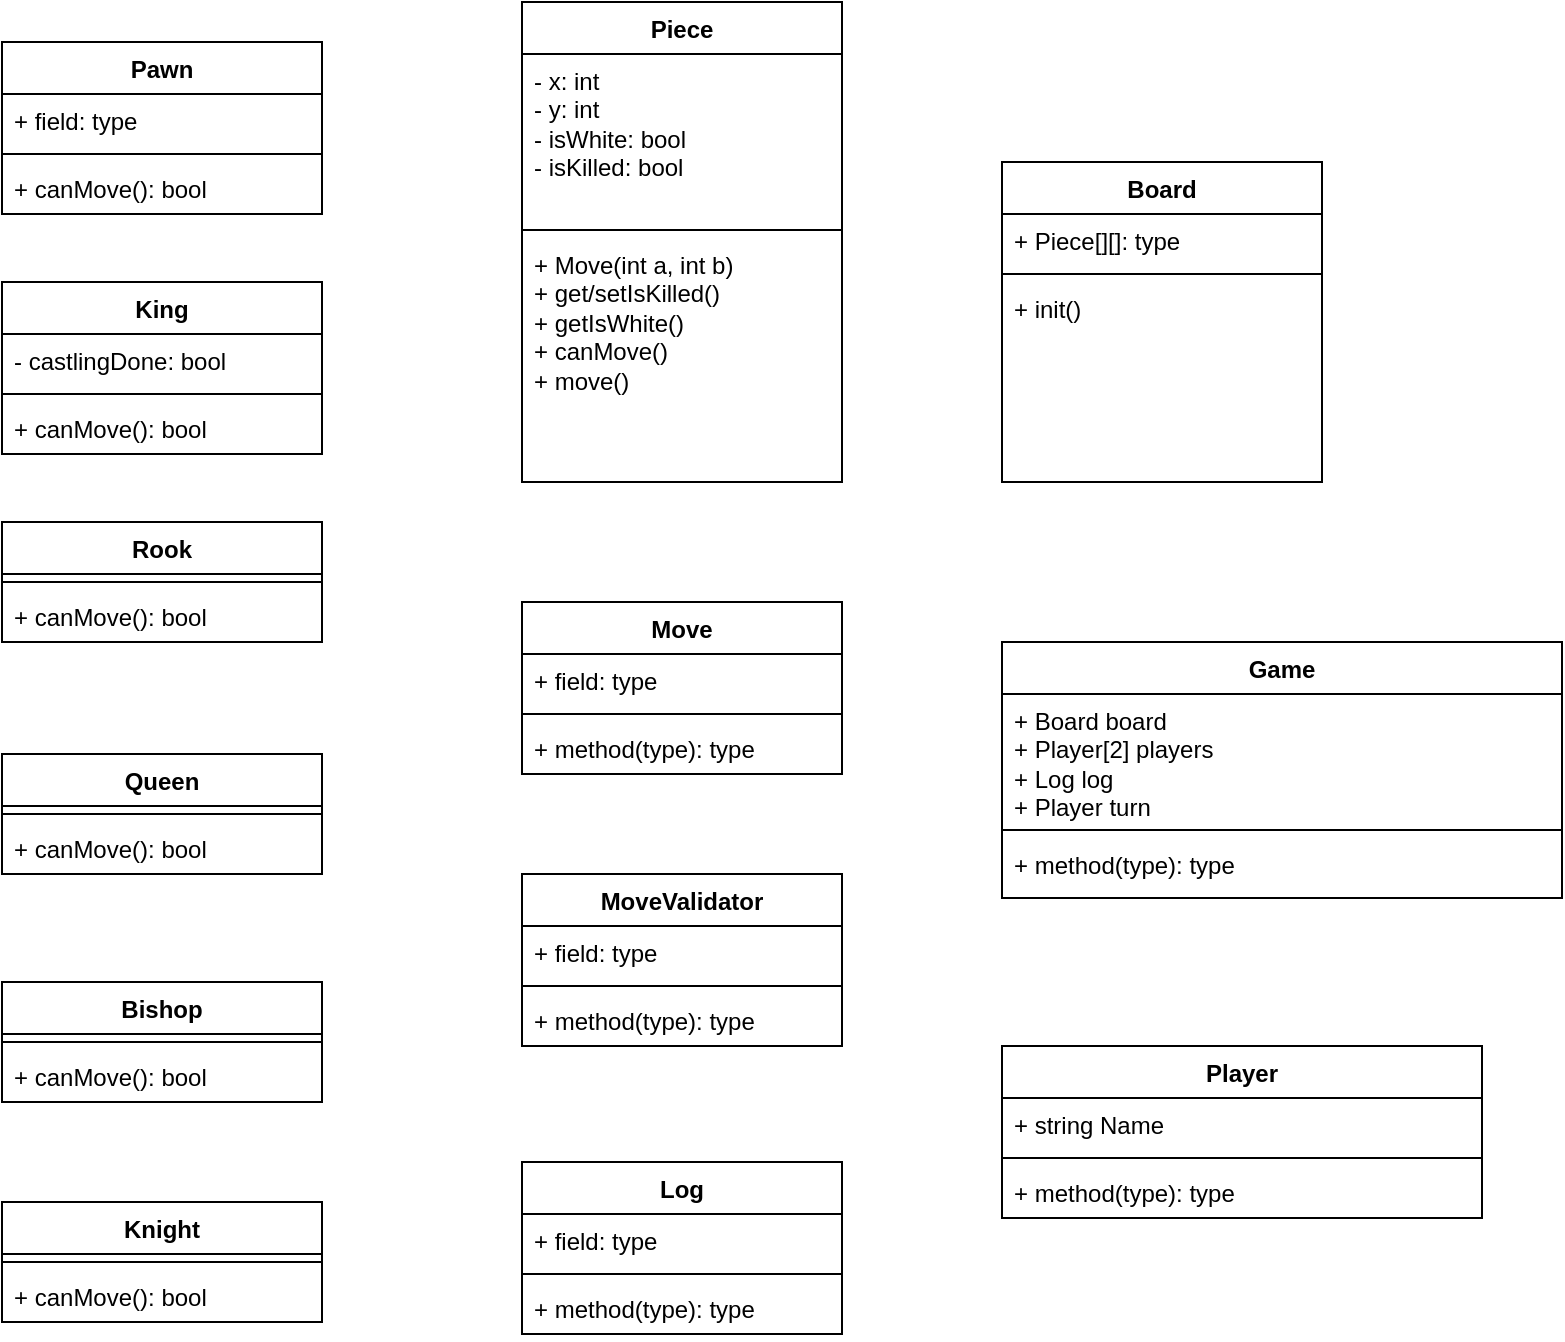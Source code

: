 <mxfile version="21.6.2" type="device">
  <diagram name="Page-1" id="8jrQmjn-Jk4wToHBftCA">
    <mxGraphModel dx="1194" dy="807" grid="1" gridSize="10" guides="1" tooltips="1" connect="1" arrows="1" fold="1" page="1" pageScale="1" pageWidth="850" pageHeight="1100" math="0" shadow="0">
      <root>
        <mxCell id="0" />
        <mxCell id="1" parent="0" />
        <mxCell id="JMU1LwDsHNLU0AJ-qF2g-2" value="Piece" style="swimlane;fontStyle=1;align=center;verticalAlign=top;childLayout=stackLayout;horizontal=1;startSize=26;horizontalStack=0;resizeParent=1;resizeParentMax=0;resizeLast=0;collapsible=1;marginBottom=0;whiteSpace=wrap;html=1;" vertex="1" parent="1">
          <mxGeometry x="320" y="40" width="160" height="240" as="geometry" />
        </mxCell>
        <mxCell id="JMU1LwDsHNLU0AJ-qF2g-3" value="- x: int&lt;br&gt;- y: int&lt;br&gt;- isWhite: bool&lt;br&gt;- isKilled: bool&amp;nbsp;" style="text;strokeColor=none;fillColor=none;align=left;verticalAlign=top;spacingLeft=4;spacingRight=4;overflow=hidden;rotatable=0;points=[[0,0.5],[1,0.5]];portConstraint=eastwest;whiteSpace=wrap;html=1;" vertex="1" parent="JMU1LwDsHNLU0AJ-qF2g-2">
          <mxGeometry y="26" width="160" height="84" as="geometry" />
        </mxCell>
        <mxCell id="JMU1LwDsHNLU0AJ-qF2g-4" value="" style="line;strokeWidth=1;fillColor=none;align=left;verticalAlign=middle;spacingTop=-1;spacingLeft=3;spacingRight=3;rotatable=0;labelPosition=right;points=[];portConstraint=eastwest;strokeColor=inherit;" vertex="1" parent="JMU1LwDsHNLU0AJ-qF2g-2">
          <mxGeometry y="110" width="160" height="8" as="geometry" />
        </mxCell>
        <mxCell id="JMU1LwDsHNLU0AJ-qF2g-5" value="+ Move(int a, int b)&lt;br&gt;+ get/setIsKilled()&lt;br&gt;+ getIsWhite()&lt;br&gt;+ canMove()&lt;br&gt;+ move()" style="text;strokeColor=none;fillColor=none;align=left;verticalAlign=top;spacingLeft=4;spacingRight=4;overflow=hidden;rotatable=0;points=[[0,0.5],[1,0.5]];portConstraint=eastwest;whiteSpace=wrap;html=1;" vertex="1" parent="JMU1LwDsHNLU0AJ-qF2g-2">
          <mxGeometry y="118" width="160" height="122" as="geometry" />
        </mxCell>
        <mxCell id="JMU1LwDsHNLU0AJ-qF2g-6" value="Board" style="swimlane;fontStyle=1;align=center;verticalAlign=top;childLayout=stackLayout;horizontal=1;startSize=26;horizontalStack=0;resizeParent=1;resizeParentMax=0;resizeLast=0;collapsible=1;marginBottom=0;whiteSpace=wrap;html=1;" vertex="1" parent="1">
          <mxGeometry x="560" y="120" width="160" height="160" as="geometry" />
        </mxCell>
        <mxCell id="JMU1LwDsHNLU0AJ-qF2g-7" value="+ Piece[][]: type" style="text;strokeColor=none;fillColor=none;align=left;verticalAlign=top;spacingLeft=4;spacingRight=4;overflow=hidden;rotatable=0;points=[[0,0.5],[1,0.5]];portConstraint=eastwest;whiteSpace=wrap;html=1;" vertex="1" parent="JMU1LwDsHNLU0AJ-qF2g-6">
          <mxGeometry y="26" width="160" height="26" as="geometry" />
        </mxCell>
        <mxCell id="JMU1LwDsHNLU0AJ-qF2g-8" value="" style="line;strokeWidth=1;fillColor=none;align=left;verticalAlign=middle;spacingTop=-1;spacingLeft=3;spacingRight=3;rotatable=0;labelPosition=right;points=[];portConstraint=eastwest;strokeColor=inherit;" vertex="1" parent="JMU1LwDsHNLU0AJ-qF2g-6">
          <mxGeometry y="52" width="160" height="8" as="geometry" />
        </mxCell>
        <mxCell id="JMU1LwDsHNLU0AJ-qF2g-9" value="+ init()" style="text;strokeColor=none;fillColor=none;align=left;verticalAlign=top;spacingLeft=4;spacingRight=4;overflow=hidden;rotatable=0;points=[[0,0.5],[1,0.5]];portConstraint=eastwest;whiteSpace=wrap;html=1;" vertex="1" parent="JMU1LwDsHNLU0AJ-qF2g-6">
          <mxGeometry y="60" width="160" height="100" as="geometry" />
        </mxCell>
        <mxCell id="JMU1LwDsHNLU0AJ-qF2g-10" value="Game" style="swimlane;fontStyle=1;align=center;verticalAlign=top;childLayout=stackLayout;horizontal=1;startSize=26;horizontalStack=0;resizeParent=1;resizeParentMax=0;resizeLast=0;collapsible=1;marginBottom=0;whiteSpace=wrap;html=1;" vertex="1" parent="1">
          <mxGeometry x="560" y="360" width="280" height="128" as="geometry" />
        </mxCell>
        <mxCell id="JMU1LwDsHNLU0AJ-qF2g-11" value="+ Board board&lt;br&gt;+ Player[2] players&lt;br&gt;+ Log log&lt;br&gt;+ Player turn" style="text;strokeColor=none;fillColor=none;align=left;verticalAlign=top;spacingLeft=4;spacingRight=4;overflow=hidden;rotatable=0;points=[[0,0.5],[1,0.5]];portConstraint=eastwest;whiteSpace=wrap;html=1;" vertex="1" parent="JMU1LwDsHNLU0AJ-qF2g-10">
          <mxGeometry y="26" width="280" height="64" as="geometry" />
        </mxCell>
        <mxCell id="JMU1LwDsHNLU0AJ-qF2g-12" value="" style="line;strokeWidth=1;fillColor=none;align=left;verticalAlign=middle;spacingTop=-1;spacingLeft=3;spacingRight=3;rotatable=0;labelPosition=right;points=[];portConstraint=eastwest;strokeColor=inherit;" vertex="1" parent="JMU1LwDsHNLU0AJ-qF2g-10">
          <mxGeometry y="90" width="280" height="8" as="geometry" />
        </mxCell>
        <mxCell id="JMU1LwDsHNLU0AJ-qF2g-13" value="+ method(type): type" style="text;strokeColor=none;fillColor=none;align=left;verticalAlign=top;spacingLeft=4;spacingRight=4;overflow=hidden;rotatable=0;points=[[0,0.5],[1,0.5]];portConstraint=eastwest;whiteSpace=wrap;html=1;" vertex="1" parent="JMU1LwDsHNLU0AJ-qF2g-10">
          <mxGeometry y="98" width="280" height="30" as="geometry" />
        </mxCell>
        <mxCell id="JMU1LwDsHNLU0AJ-qF2g-18" value="King" style="swimlane;fontStyle=1;align=center;verticalAlign=top;childLayout=stackLayout;horizontal=1;startSize=26;horizontalStack=0;resizeParent=1;resizeParentMax=0;resizeLast=0;collapsible=1;marginBottom=0;whiteSpace=wrap;html=1;" vertex="1" parent="1">
          <mxGeometry x="60" y="180" width="160" height="86" as="geometry" />
        </mxCell>
        <mxCell id="JMU1LwDsHNLU0AJ-qF2g-19" value="- castlingDone: bool" style="text;strokeColor=none;fillColor=none;align=left;verticalAlign=top;spacingLeft=4;spacingRight=4;overflow=hidden;rotatable=0;points=[[0,0.5],[1,0.5]];portConstraint=eastwest;whiteSpace=wrap;html=1;" vertex="1" parent="JMU1LwDsHNLU0AJ-qF2g-18">
          <mxGeometry y="26" width="160" height="26" as="geometry" />
        </mxCell>
        <mxCell id="JMU1LwDsHNLU0AJ-qF2g-20" value="" style="line;strokeWidth=1;fillColor=none;align=left;verticalAlign=middle;spacingTop=-1;spacingLeft=3;spacingRight=3;rotatable=0;labelPosition=right;points=[];portConstraint=eastwest;strokeColor=inherit;" vertex="1" parent="JMU1LwDsHNLU0AJ-qF2g-18">
          <mxGeometry y="52" width="160" height="8" as="geometry" />
        </mxCell>
        <mxCell id="JMU1LwDsHNLU0AJ-qF2g-21" value="+ canMove(): bool" style="text;strokeColor=none;fillColor=none;align=left;verticalAlign=top;spacingLeft=4;spacingRight=4;overflow=hidden;rotatable=0;points=[[0,0.5],[1,0.5]];portConstraint=eastwest;whiteSpace=wrap;html=1;" vertex="1" parent="JMU1LwDsHNLU0AJ-qF2g-18">
          <mxGeometry y="60" width="160" height="26" as="geometry" />
        </mxCell>
        <mxCell id="JMU1LwDsHNLU0AJ-qF2g-25" value="Pawn" style="swimlane;fontStyle=1;align=center;verticalAlign=top;childLayout=stackLayout;horizontal=1;startSize=26;horizontalStack=0;resizeParent=1;resizeParentMax=0;resizeLast=0;collapsible=1;marginBottom=0;whiteSpace=wrap;html=1;" vertex="1" parent="1">
          <mxGeometry x="60" y="60" width="160" height="86" as="geometry" />
        </mxCell>
        <mxCell id="JMU1LwDsHNLU0AJ-qF2g-26" value="+ field: type" style="text;strokeColor=none;fillColor=none;align=left;verticalAlign=top;spacingLeft=4;spacingRight=4;overflow=hidden;rotatable=0;points=[[0,0.5],[1,0.5]];portConstraint=eastwest;whiteSpace=wrap;html=1;" vertex="1" parent="JMU1LwDsHNLU0AJ-qF2g-25">
          <mxGeometry y="26" width="160" height="26" as="geometry" />
        </mxCell>
        <mxCell id="JMU1LwDsHNLU0AJ-qF2g-27" value="" style="line;strokeWidth=1;fillColor=none;align=left;verticalAlign=middle;spacingTop=-1;spacingLeft=3;spacingRight=3;rotatable=0;labelPosition=right;points=[];portConstraint=eastwest;strokeColor=inherit;" vertex="1" parent="JMU1LwDsHNLU0AJ-qF2g-25">
          <mxGeometry y="52" width="160" height="8" as="geometry" />
        </mxCell>
        <mxCell id="JMU1LwDsHNLU0AJ-qF2g-28" value="+ canMove(): bool" style="text;strokeColor=none;fillColor=none;align=left;verticalAlign=top;spacingLeft=4;spacingRight=4;overflow=hidden;rotatable=0;points=[[0,0.5],[1,0.5]];portConstraint=eastwest;whiteSpace=wrap;html=1;" vertex="1" parent="JMU1LwDsHNLU0AJ-qF2g-25">
          <mxGeometry y="60" width="160" height="26" as="geometry" />
        </mxCell>
        <mxCell id="JMU1LwDsHNLU0AJ-qF2g-29" value="Player" style="swimlane;fontStyle=1;align=center;verticalAlign=top;childLayout=stackLayout;horizontal=1;startSize=26;horizontalStack=0;resizeParent=1;resizeParentMax=0;resizeLast=0;collapsible=1;marginBottom=0;whiteSpace=wrap;html=1;" vertex="1" parent="1">
          <mxGeometry x="560" y="562" width="240" height="86" as="geometry" />
        </mxCell>
        <mxCell id="JMU1LwDsHNLU0AJ-qF2g-30" value="+ string Name" style="text;strokeColor=none;fillColor=none;align=left;verticalAlign=top;spacingLeft=4;spacingRight=4;overflow=hidden;rotatable=0;points=[[0,0.5],[1,0.5]];portConstraint=eastwest;whiteSpace=wrap;html=1;" vertex="1" parent="JMU1LwDsHNLU0AJ-qF2g-29">
          <mxGeometry y="26" width="240" height="26" as="geometry" />
        </mxCell>
        <mxCell id="JMU1LwDsHNLU0AJ-qF2g-31" value="" style="line;strokeWidth=1;fillColor=none;align=left;verticalAlign=middle;spacingTop=-1;spacingLeft=3;spacingRight=3;rotatable=0;labelPosition=right;points=[];portConstraint=eastwest;strokeColor=inherit;" vertex="1" parent="JMU1LwDsHNLU0AJ-qF2g-29">
          <mxGeometry y="52" width="240" height="8" as="geometry" />
        </mxCell>
        <mxCell id="JMU1LwDsHNLU0AJ-qF2g-32" value="+ method(type): type" style="text;strokeColor=none;fillColor=none;align=left;verticalAlign=top;spacingLeft=4;spacingRight=4;overflow=hidden;rotatable=0;points=[[0,0.5],[1,0.5]];portConstraint=eastwest;whiteSpace=wrap;html=1;" vertex="1" parent="JMU1LwDsHNLU0AJ-qF2g-29">
          <mxGeometry y="60" width="240" height="26" as="geometry" />
        </mxCell>
        <mxCell id="JMU1LwDsHNLU0AJ-qF2g-33" value="Move" style="swimlane;fontStyle=1;align=center;verticalAlign=top;childLayout=stackLayout;horizontal=1;startSize=26;horizontalStack=0;resizeParent=1;resizeParentMax=0;resizeLast=0;collapsible=1;marginBottom=0;whiteSpace=wrap;html=1;" vertex="1" parent="1">
          <mxGeometry x="320" y="340" width="160" height="86" as="geometry" />
        </mxCell>
        <mxCell id="JMU1LwDsHNLU0AJ-qF2g-34" value="+ field: type" style="text;strokeColor=none;fillColor=none;align=left;verticalAlign=top;spacingLeft=4;spacingRight=4;overflow=hidden;rotatable=0;points=[[0,0.5],[1,0.5]];portConstraint=eastwest;whiteSpace=wrap;html=1;" vertex="1" parent="JMU1LwDsHNLU0AJ-qF2g-33">
          <mxGeometry y="26" width="160" height="26" as="geometry" />
        </mxCell>
        <mxCell id="JMU1LwDsHNLU0AJ-qF2g-35" value="" style="line;strokeWidth=1;fillColor=none;align=left;verticalAlign=middle;spacingTop=-1;spacingLeft=3;spacingRight=3;rotatable=0;labelPosition=right;points=[];portConstraint=eastwest;strokeColor=inherit;" vertex="1" parent="JMU1LwDsHNLU0AJ-qF2g-33">
          <mxGeometry y="52" width="160" height="8" as="geometry" />
        </mxCell>
        <mxCell id="JMU1LwDsHNLU0AJ-qF2g-36" value="+ method(type): type" style="text;strokeColor=none;fillColor=none;align=left;verticalAlign=top;spacingLeft=4;spacingRight=4;overflow=hidden;rotatable=0;points=[[0,0.5],[1,0.5]];portConstraint=eastwest;whiteSpace=wrap;html=1;" vertex="1" parent="JMU1LwDsHNLU0AJ-qF2g-33">
          <mxGeometry y="60" width="160" height="26" as="geometry" />
        </mxCell>
        <mxCell id="JMU1LwDsHNLU0AJ-qF2g-37" value="Rook" style="swimlane;fontStyle=1;align=center;verticalAlign=top;childLayout=stackLayout;horizontal=1;startSize=26;horizontalStack=0;resizeParent=1;resizeParentMax=0;resizeLast=0;collapsible=1;marginBottom=0;whiteSpace=wrap;html=1;" vertex="1" parent="1">
          <mxGeometry x="60" y="300" width="160" height="60" as="geometry" />
        </mxCell>
        <mxCell id="JMU1LwDsHNLU0AJ-qF2g-39" value="" style="line;strokeWidth=1;fillColor=none;align=left;verticalAlign=middle;spacingTop=-1;spacingLeft=3;spacingRight=3;rotatable=0;labelPosition=right;points=[];portConstraint=eastwest;strokeColor=inherit;" vertex="1" parent="JMU1LwDsHNLU0AJ-qF2g-37">
          <mxGeometry y="26" width="160" height="8" as="geometry" />
        </mxCell>
        <mxCell id="JMU1LwDsHNLU0AJ-qF2g-40" value="+ canMove(): bool" style="text;strokeColor=none;fillColor=none;align=left;verticalAlign=top;spacingLeft=4;spacingRight=4;overflow=hidden;rotatable=0;points=[[0,0.5],[1,0.5]];portConstraint=eastwest;whiteSpace=wrap;html=1;" vertex="1" parent="JMU1LwDsHNLU0AJ-qF2g-37">
          <mxGeometry y="34" width="160" height="26" as="geometry" />
        </mxCell>
        <mxCell id="JMU1LwDsHNLU0AJ-qF2g-41" value="Knight" style="swimlane;fontStyle=1;align=center;verticalAlign=top;childLayout=stackLayout;horizontal=1;startSize=26;horizontalStack=0;resizeParent=1;resizeParentMax=0;resizeLast=0;collapsible=1;marginBottom=0;whiteSpace=wrap;html=1;" vertex="1" parent="1">
          <mxGeometry x="60" y="640" width="160" height="60" as="geometry" />
        </mxCell>
        <mxCell id="JMU1LwDsHNLU0AJ-qF2g-43" value="" style="line;strokeWidth=1;fillColor=none;align=left;verticalAlign=middle;spacingTop=-1;spacingLeft=3;spacingRight=3;rotatable=0;labelPosition=right;points=[];portConstraint=eastwest;strokeColor=inherit;" vertex="1" parent="JMU1LwDsHNLU0AJ-qF2g-41">
          <mxGeometry y="26" width="160" height="8" as="geometry" />
        </mxCell>
        <mxCell id="JMU1LwDsHNLU0AJ-qF2g-44" value="+ canMove(): bool" style="text;strokeColor=none;fillColor=none;align=left;verticalAlign=top;spacingLeft=4;spacingRight=4;overflow=hidden;rotatable=0;points=[[0,0.5],[1,0.5]];portConstraint=eastwest;whiteSpace=wrap;html=1;" vertex="1" parent="JMU1LwDsHNLU0AJ-qF2g-41">
          <mxGeometry y="34" width="160" height="26" as="geometry" />
        </mxCell>
        <mxCell id="JMU1LwDsHNLU0AJ-qF2g-45" value="Bishop" style="swimlane;fontStyle=1;align=center;verticalAlign=top;childLayout=stackLayout;horizontal=1;startSize=26;horizontalStack=0;resizeParent=1;resizeParentMax=0;resizeLast=0;collapsible=1;marginBottom=0;whiteSpace=wrap;html=1;" vertex="1" parent="1">
          <mxGeometry x="60" y="530" width="160" height="60" as="geometry" />
        </mxCell>
        <mxCell id="JMU1LwDsHNLU0AJ-qF2g-47" value="" style="line;strokeWidth=1;fillColor=none;align=left;verticalAlign=middle;spacingTop=-1;spacingLeft=3;spacingRight=3;rotatable=0;labelPosition=right;points=[];portConstraint=eastwest;strokeColor=inherit;" vertex="1" parent="JMU1LwDsHNLU0AJ-qF2g-45">
          <mxGeometry y="26" width="160" height="8" as="geometry" />
        </mxCell>
        <mxCell id="JMU1LwDsHNLU0AJ-qF2g-48" value="+ canMove(): bool" style="text;strokeColor=none;fillColor=none;align=left;verticalAlign=top;spacingLeft=4;spacingRight=4;overflow=hidden;rotatable=0;points=[[0,0.5],[1,0.5]];portConstraint=eastwest;whiteSpace=wrap;html=1;" vertex="1" parent="JMU1LwDsHNLU0AJ-qF2g-45">
          <mxGeometry y="34" width="160" height="26" as="geometry" />
        </mxCell>
        <mxCell id="JMU1LwDsHNLU0AJ-qF2g-49" value="Queen" style="swimlane;fontStyle=1;align=center;verticalAlign=top;childLayout=stackLayout;horizontal=1;startSize=26;horizontalStack=0;resizeParent=1;resizeParentMax=0;resizeLast=0;collapsible=1;marginBottom=0;whiteSpace=wrap;html=1;" vertex="1" parent="1">
          <mxGeometry x="60" y="416" width="160" height="60" as="geometry" />
        </mxCell>
        <mxCell id="JMU1LwDsHNLU0AJ-qF2g-51" value="" style="line;strokeWidth=1;fillColor=none;align=left;verticalAlign=middle;spacingTop=-1;spacingLeft=3;spacingRight=3;rotatable=0;labelPosition=right;points=[];portConstraint=eastwest;strokeColor=inherit;" vertex="1" parent="JMU1LwDsHNLU0AJ-qF2g-49">
          <mxGeometry y="26" width="160" height="8" as="geometry" />
        </mxCell>
        <mxCell id="JMU1LwDsHNLU0AJ-qF2g-52" value="+ canMove(): bool" style="text;strokeColor=none;fillColor=none;align=left;verticalAlign=top;spacingLeft=4;spacingRight=4;overflow=hidden;rotatable=0;points=[[0,0.5],[1,0.5]];portConstraint=eastwest;whiteSpace=wrap;html=1;" vertex="1" parent="JMU1LwDsHNLU0AJ-qF2g-49">
          <mxGeometry y="34" width="160" height="26" as="geometry" />
        </mxCell>
        <mxCell id="JMU1LwDsHNLU0AJ-qF2g-62" value="Log" style="swimlane;fontStyle=1;align=center;verticalAlign=top;childLayout=stackLayout;horizontal=1;startSize=26;horizontalStack=0;resizeParent=1;resizeParentMax=0;resizeLast=0;collapsible=1;marginBottom=0;whiteSpace=wrap;html=1;" vertex="1" parent="1">
          <mxGeometry x="320" y="620" width="160" height="86" as="geometry" />
        </mxCell>
        <mxCell id="JMU1LwDsHNLU0AJ-qF2g-63" value="+ field: type" style="text;strokeColor=none;fillColor=none;align=left;verticalAlign=top;spacingLeft=4;spacingRight=4;overflow=hidden;rotatable=0;points=[[0,0.5],[1,0.5]];portConstraint=eastwest;whiteSpace=wrap;html=1;" vertex="1" parent="JMU1LwDsHNLU0AJ-qF2g-62">
          <mxGeometry y="26" width="160" height="26" as="geometry" />
        </mxCell>
        <mxCell id="JMU1LwDsHNLU0AJ-qF2g-64" value="" style="line;strokeWidth=1;fillColor=none;align=left;verticalAlign=middle;spacingTop=-1;spacingLeft=3;spacingRight=3;rotatable=0;labelPosition=right;points=[];portConstraint=eastwest;strokeColor=inherit;" vertex="1" parent="JMU1LwDsHNLU0AJ-qF2g-62">
          <mxGeometry y="52" width="160" height="8" as="geometry" />
        </mxCell>
        <mxCell id="JMU1LwDsHNLU0AJ-qF2g-65" value="+ method(type): type" style="text;strokeColor=none;fillColor=none;align=left;verticalAlign=top;spacingLeft=4;spacingRight=4;overflow=hidden;rotatable=0;points=[[0,0.5],[1,0.5]];portConstraint=eastwest;whiteSpace=wrap;html=1;" vertex="1" parent="JMU1LwDsHNLU0AJ-qF2g-62">
          <mxGeometry y="60" width="160" height="26" as="geometry" />
        </mxCell>
        <mxCell id="JMU1LwDsHNLU0AJ-qF2g-68" value="MoveValidator" style="swimlane;fontStyle=1;align=center;verticalAlign=top;childLayout=stackLayout;horizontal=1;startSize=26;horizontalStack=0;resizeParent=1;resizeParentMax=0;resizeLast=0;collapsible=1;marginBottom=0;whiteSpace=wrap;html=1;" vertex="1" parent="1">
          <mxGeometry x="320" y="476" width="160" height="86" as="geometry" />
        </mxCell>
        <mxCell id="JMU1LwDsHNLU0AJ-qF2g-69" value="+ field: type" style="text;strokeColor=none;fillColor=none;align=left;verticalAlign=top;spacingLeft=4;spacingRight=4;overflow=hidden;rotatable=0;points=[[0,0.5],[1,0.5]];portConstraint=eastwest;whiteSpace=wrap;html=1;" vertex="1" parent="JMU1LwDsHNLU0AJ-qF2g-68">
          <mxGeometry y="26" width="160" height="26" as="geometry" />
        </mxCell>
        <mxCell id="JMU1LwDsHNLU0AJ-qF2g-70" value="" style="line;strokeWidth=1;fillColor=none;align=left;verticalAlign=middle;spacingTop=-1;spacingLeft=3;spacingRight=3;rotatable=0;labelPosition=right;points=[];portConstraint=eastwest;strokeColor=inherit;" vertex="1" parent="JMU1LwDsHNLU0AJ-qF2g-68">
          <mxGeometry y="52" width="160" height="8" as="geometry" />
        </mxCell>
        <mxCell id="JMU1LwDsHNLU0AJ-qF2g-71" value="+ method(type): type" style="text;strokeColor=none;fillColor=none;align=left;verticalAlign=top;spacingLeft=4;spacingRight=4;overflow=hidden;rotatable=0;points=[[0,0.5],[1,0.5]];portConstraint=eastwest;whiteSpace=wrap;html=1;" vertex="1" parent="JMU1LwDsHNLU0AJ-qF2g-68">
          <mxGeometry y="60" width="160" height="26" as="geometry" />
        </mxCell>
      </root>
    </mxGraphModel>
  </diagram>
</mxfile>
